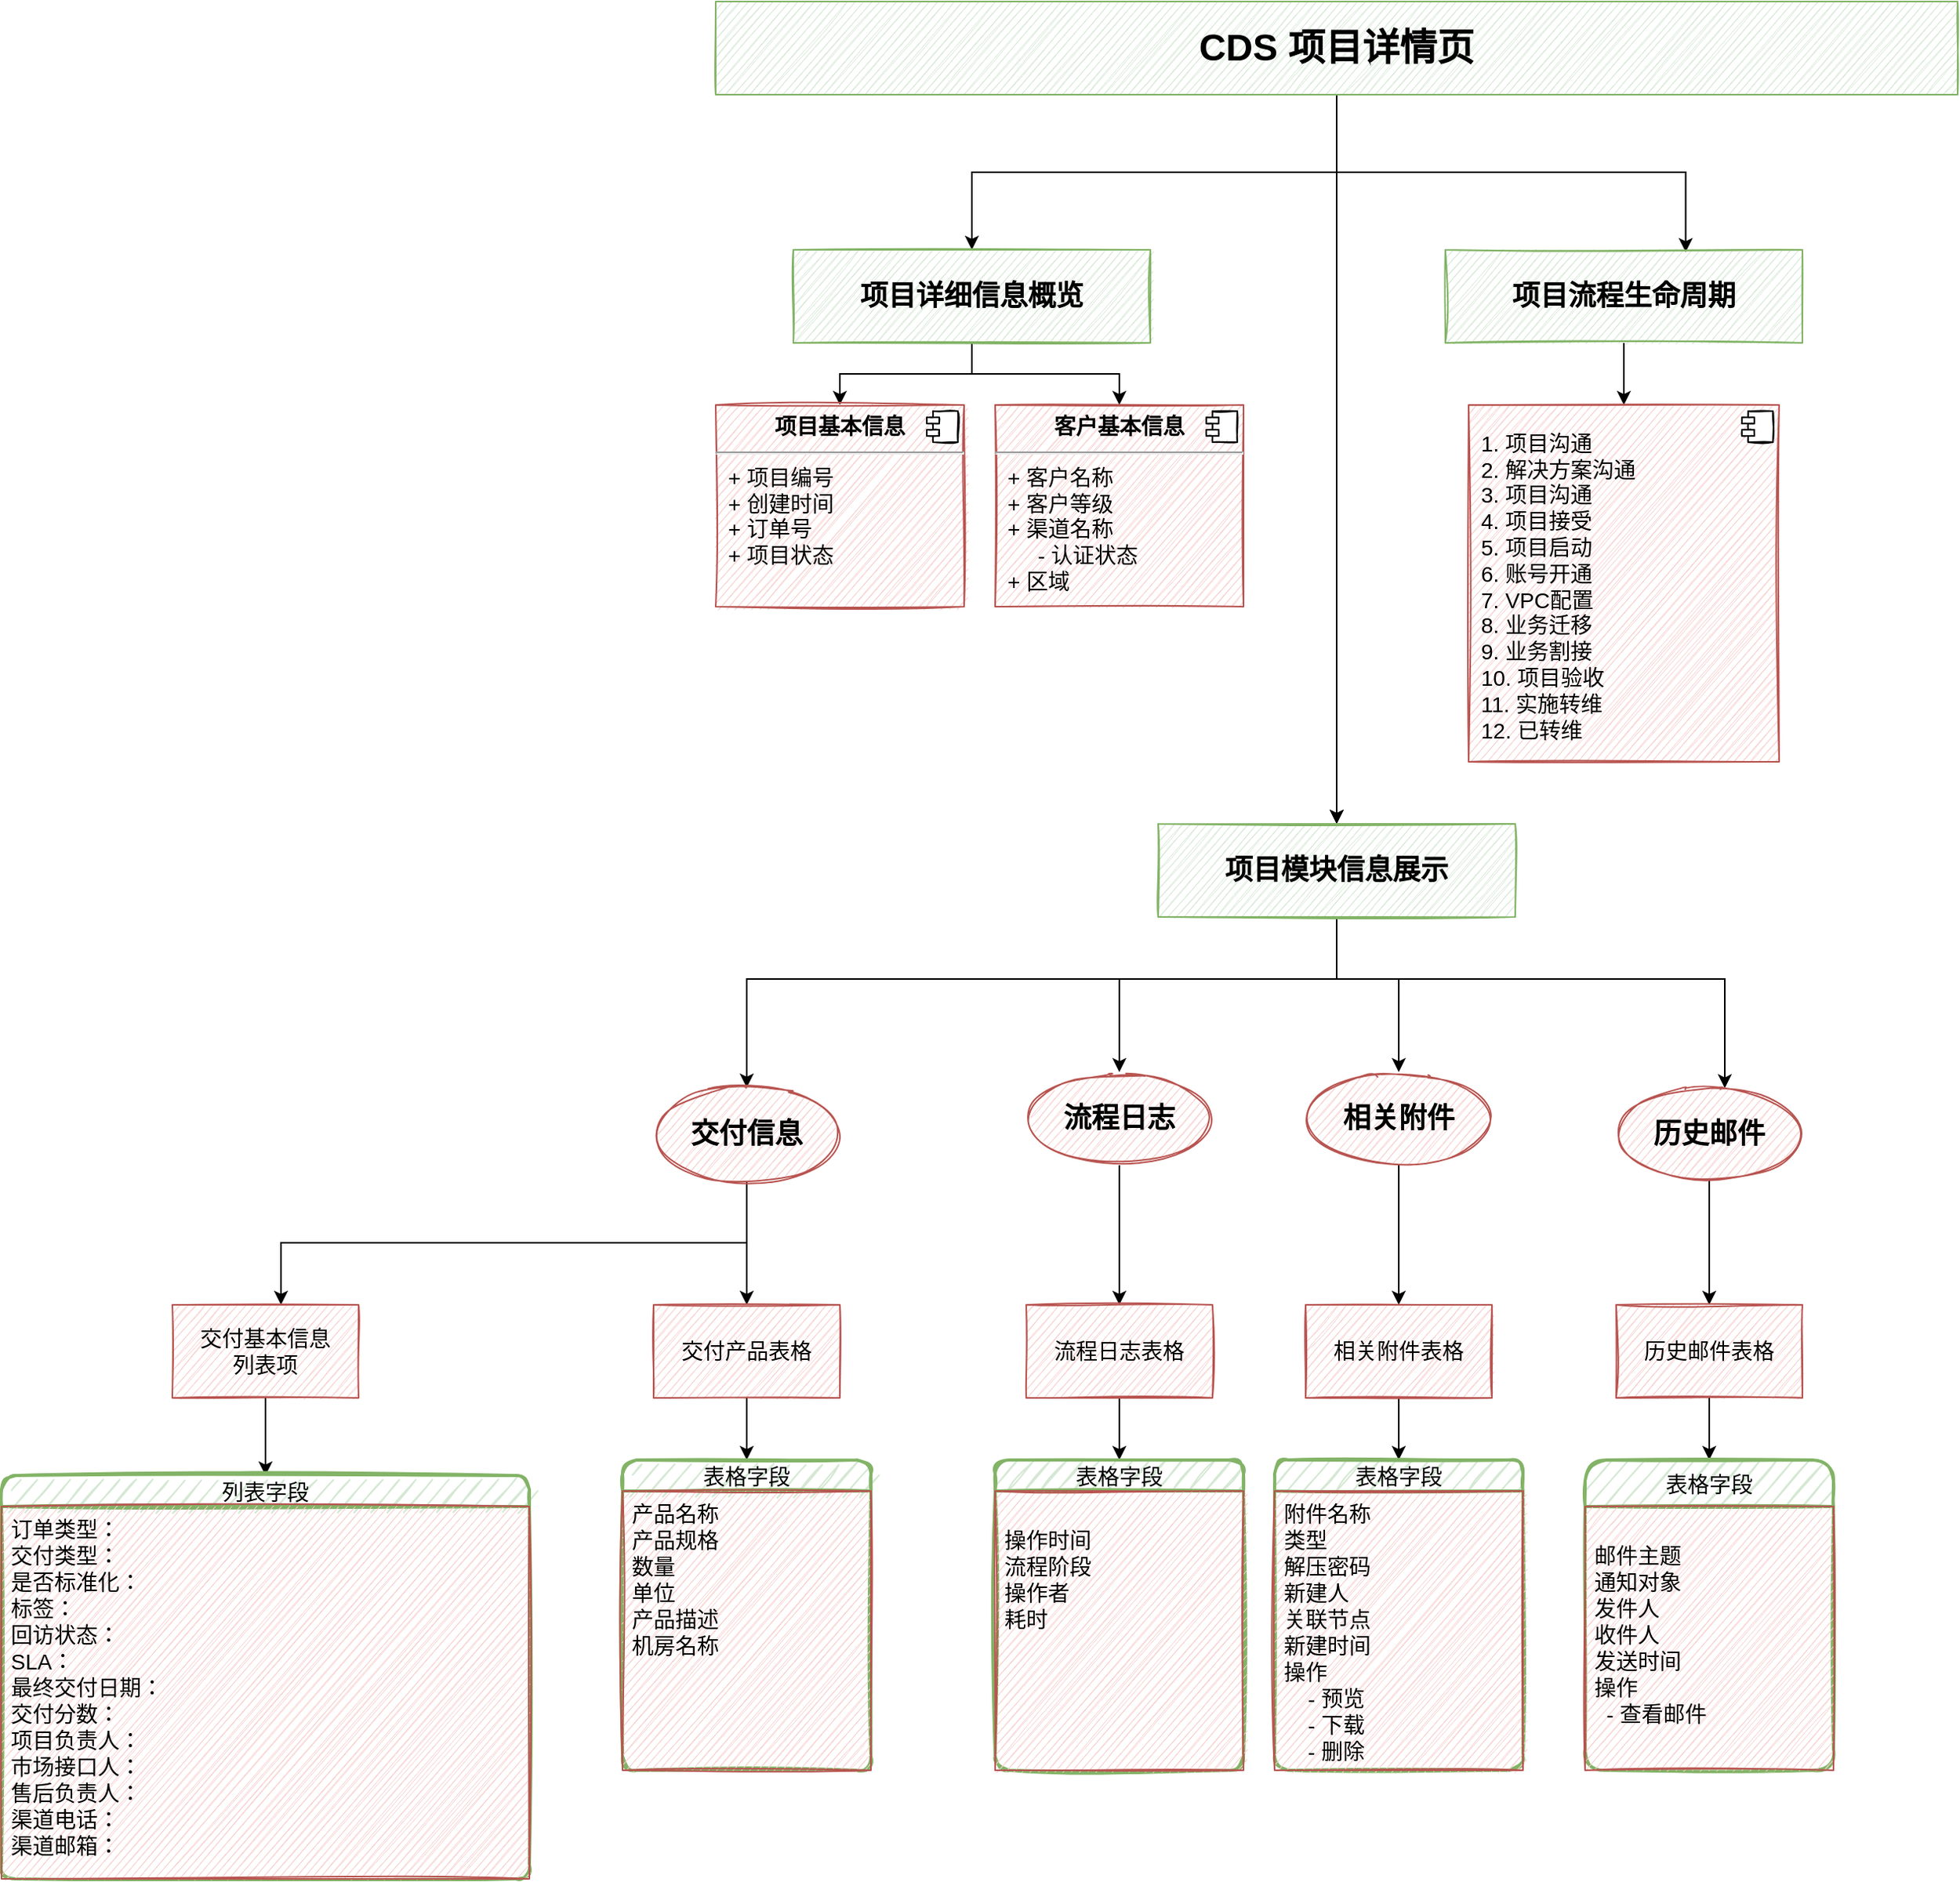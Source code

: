 <mxfile version="20.2.2" type="github">
  <diagram id="wAoIgG7vKwJQs3ceLdWb" name="第 1 页">
    <mxGraphModel dx="1839" dy="452" grid="1" gridSize="10" guides="1" tooltips="1" connect="1" arrows="1" fold="1" page="1" pageScale="1" pageWidth="827" pageHeight="1169" math="0" shadow="0">
      <root>
        <mxCell id="0" />
        <mxCell id="1" parent="0" />
        <mxCell id="1InXFJTsQWki-XIseqBD-3" value="" style="edgeStyle=orthogonalEdgeStyle;rounded=0;orthogonalLoop=1;jettySize=auto;html=1;fontSize=24;" edge="1" parent="1" source="1InXFJTsQWki-XIseqBD-1" target="1InXFJTsQWki-XIseqBD-2">
          <mxGeometry relative="1" as="geometry" />
        </mxCell>
        <mxCell id="1InXFJTsQWki-XIseqBD-5" value="" style="edgeStyle=orthogonalEdgeStyle;rounded=0;orthogonalLoop=1;jettySize=auto;html=1;fontSize=14;" edge="1" parent="1" source="1InXFJTsQWki-XIseqBD-1" target="1InXFJTsQWki-XIseqBD-4">
          <mxGeometry relative="1" as="geometry" />
        </mxCell>
        <mxCell id="1InXFJTsQWki-XIseqBD-6" value="" style="edgeStyle=orthogonalEdgeStyle;rounded=0;orthogonalLoop=1;jettySize=auto;html=1;fontSize=14;" edge="1" parent="1" source="1InXFJTsQWki-XIseqBD-1" target="1InXFJTsQWki-XIseqBD-4">
          <mxGeometry relative="1" as="geometry" />
        </mxCell>
        <mxCell id="1InXFJTsQWki-XIseqBD-36" style="edgeStyle=orthogonalEdgeStyle;rounded=0;orthogonalLoop=1;jettySize=auto;html=1;exitX=0.5;exitY=1;exitDx=0;exitDy=0;entryX=0.673;entryY=0.024;entryDx=0;entryDy=0;entryPerimeter=0;fontSize=14;" edge="1" parent="1" source="1InXFJTsQWki-XIseqBD-1" target="1InXFJTsQWki-XIseqBD-7">
          <mxGeometry relative="1" as="geometry" />
        </mxCell>
        <mxCell id="1InXFJTsQWki-XIseqBD-1" value="&lt;font style=&quot;font-size: 24px;&quot;&gt;&lt;b style=&quot;&quot;&gt;CDS 项目详情页&lt;/b&gt;&lt;/font&gt;" style="rounded=0;whiteSpace=wrap;html=1;fillColor=#d5e8d4;strokeColor=#82b366;sketch=1;glass=0;shadow=0;" vertex="1" parent="1">
          <mxGeometry x="20" y="60" width="800" height="60" as="geometry" />
        </mxCell>
        <mxCell id="1InXFJTsQWki-XIseqBD-27" style="edgeStyle=orthogonalEdgeStyle;rounded=0;orthogonalLoop=1;jettySize=auto;html=1;entryX=0.5;entryY=0;entryDx=0;entryDy=0;fontSize=14;" edge="1" parent="1" source="1InXFJTsQWki-XIseqBD-2" target="1InXFJTsQWki-XIseqBD-25">
          <mxGeometry relative="1" as="geometry" />
        </mxCell>
        <mxCell id="1InXFJTsQWki-XIseqBD-30" style="edgeStyle=orthogonalEdgeStyle;rounded=0;orthogonalLoop=1;jettySize=auto;html=1;entryX=0.5;entryY=0;entryDx=0;entryDy=0;fontSize=14;" edge="1" parent="1" source="1InXFJTsQWki-XIseqBD-2" target="1InXFJTsQWki-XIseqBD-28">
          <mxGeometry relative="1" as="geometry" />
        </mxCell>
        <mxCell id="1InXFJTsQWki-XIseqBD-2" value="&lt;font size=&quot;1&quot; style=&quot;&quot;&gt;&lt;b style=&quot;font-size: 18px;&quot;&gt;项目详细信息概览&lt;/b&gt;&lt;/font&gt;" style="whiteSpace=wrap;html=1;fillColor=#d5e8d4;strokeColor=#82b366;rounded=0;sketch=1;glass=0;shadow=0;" vertex="1" parent="1">
          <mxGeometry x="70" y="220" width="230" height="60" as="geometry" />
        </mxCell>
        <mxCell id="1InXFJTsQWki-XIseqBD-14" value="" style="edgeStyle=orthogonalEdgeStyle;rounded=0;orthogonalLoop=1;jettySize=auto;html=1;fontSize=14;" edge="1" parent="1" source="1InXFJTsQWki-XIseqBD-4" target="1InXFJTsQWki-XIseqBD-13">
          <mxGeometry relative="1" as="geometry">
            <Array as="points">
              <mxPoint x="420" y="690" />
              <mxPoint x="280" y="690" />
            </Array>
          </mxGeometry>
        </mxCell>
        <mxCell id="1InXFJTsQWki-XIseqBD-16" value="" style="edgeStyle=orthogonalEdgeStyle;rounded=0;orthogonalLoop=1;jettySize=auto;html=1;fontSize=14;" edge="1" parent="1" source="1InXFJTsQWki-XIseqBD-4" target="1InXFJTsQWki-XIseqBD-15">
          <mxGeometry relative="1" as="geometry">
            <Array as="points">
              <mxPoint x="420" y="690" />
              <mxPoint x="460" y="690" />
            </Array>
          </mxGeometry>
        </mxCell>
        <mxCell id="1InXFJTsQWki-XIseqBD-18" value="" style="edgeStyle=orthogonalEdgeStyle;rounded=0;orthogonalLoop=1;jettySize=auto;html=1;fontSize=14;" edge="1" parent="1" source="1InXFJTsQWki-XIseqBD-4" target="1InXFJTsQWki-XIseqBD-17">
          <mxGeometry relative="1" as="geometry">
            <Array as="points">
              <mxPoint x="420" y="690" />
              <mxPoint x="670" y="690" />
              <mxPoint x="670" y="800" />
            </Array>
          </mxGeometry>
        </mxCell>
        <mxCell id="1InXFJTsQWki-XIseqBD-19" style="edgeStyle=orthogonalEdgeStyle;rounded=0;orthogonalLoop=1;jettySize=auto;html=1;fontSize=14;" edge="1" parent="1" source="1InXFJTsQWki-XIseqBD-4" target="1InXFJTsQWki-XIseqBD-11">
          <mxGeometry relative="1" as="geometry">
            <Array as="points">
              <mxPoint x="420" y="690" />
              <mxPoint x="40" y="690" />
            </Array>
          </mxGeometry>
        </mxCell>
        <mxCell id="1InXFJTsQWki-XIseqBD-4" value="&lt;font style=&quot;font-size: 18px;&quot;&gt;&lt;b style=&quot;&quot;&gt;项目模块信息展示&lt;/b&gt;&lt;/font&gt;" style="whiteSpace=wrap;html=1;fillColor=#d5e8d4;strokeColor=#82b366;rounded=0;sketch=1;glass=0;shadow=0;" vertex="1" parent="1">
          <mxGeometry x="305" y="590" width="230" height="60" as="geometry" />
        </mxCell>
        <mxCell id="1InXFJTsQWki-XIseqBD-34" style="edgeStyle=orthogonalEdgeStyle;rounded=0;orthogonalLoop=1;jettySize=auto;html=1;entryX=0.5;entryY=0;entryDx=0;entryDy=0;fontSize=14;" edge="1" parent="1" source="1InXFJTsQWki-XIseqBD-7" target="1InXFJTsQWki-XIseqBD-32">
          <mxGeometry relative="1" as="geometry" />
        </mxCell>
        <mxCell id="1InXFJTsQWki-XIseqBD-7" value="&lt;font size=&quot;1&quot; style=&quot;&quot;&gt;&lt;b style=&quot;font-size: 18px;&quot;&gt;项目流程生命周期&lt;/b&gt;&lt;/font&gt;" style="whiteSpace=wrap;html=1;fillColor=#d5e8d4;strokeColor=#82b366;rounded=0;sketch=1;glass=0;shadow=0;" vertex="1" parent="1">
          <mxGeometry x="490" y="220" width="230" height="60" as="geometry" />
        </mxCell>
        <mxCell id="1InXFJTsQWki-XIseqBD-38" value="" style="edgeStyle=orthogonalEdgeStyle;rounded=0;orthogonalLoop=1;jettySize=auto;html=1;fontSize=14;" edge="1" parent="1" source="1InXFJTsQWki-XIseqBD-11" target="1InXFJTsQWki-XIseqBD-37">
          <mxGeometry relative="1" as="geometry">
            <Array as="points">
              <mxPoint x="40" y="860" />
              <mxPoint x="-260" y="860" />
            </Array>
          </mxGeometry>
        </mxCell>
        <mxCell id="1InXFJTsQWki-XIseqBD-40" value="" style="edgeStyle=orthogonalEdgeStyle;rounded=0;orthogonalLoop=1;jettySize=auto;html=1;fontSize=14;" edge="1" parent="1" source="1InXFJTsQWki-XIseqBD-11" target="1InXFJTsQWki-XIseqBD-39">
          <mxGeometry relative="1" as="geometry" />
        </mxCell>
        <mxCell id="1InXFJTsQWki-XIseqBD-11" value="&lt;font style=&quot;font-size: 18px;&quot;&gt;交付信息&lt;/font&gt;" style="ellipse;whiteSpace=wrap;html=1;fillColor=#f8cecc;strokeColor=#b85450;rounded=0;sketch=1;glass=0;shadow=0;fontStyle=1;fontSize=14;" vertex="1" parent="1">
          <mxGeometry x="-20" y="760" width="120" height="60" as="geometry" />
        </mxCell>
        <mxCell id="1InXFJTsQWki-XIseqBD-42" value="" style="edgeStyle=orthogonalEdgeStyle;rounded=0;orthogonalLoop=1;jettySize=auto;html=1;fontSize=14;" edge="1" parent="1" source="1InXFJTsQWki-XIseqBD-13" target="1InXFJTsQWki-XIseqBD-41">
          <mxGeometry relative="1" as="geometry" />
        </mxCell>
        <mxCell id="1InXFJTsQWki-XIseqBD-13" value="&lt;font style=&quot;font-size: 18px;&quot;&gt;流程日志&lt;/font&gt;" style="ellipse;whiteSpace=wrap;html=1;fillColor=#f8cecc;strokeColor=#b85450;rounded=0;sketch=1;glass=0;shadow=0;fontStyle=1;fontSize=14;" vertex="1" parent="1">
          <mxGeometry x="220" y="750" width="120" height="60" as="geometry" />
        </mxCell>
        <mxCell id="1InXFJTsQWki-XIseqBD-44" value="" style="edgeStyle=orthogonalEdgeStyle;rounded=0;orthogonalLoop=1;jettySize=auto;html=1;fontSize=14;" edge="1" parent="1" source="1InXFJTsQWki-XIseqBD-15" target="1InXFJTsQWki-XIseqBD-43">
          <mxGeometry relative="1" as="geometry" />
        </mxCell>
        <mxCell id="1InXFJTsQWki-XIseqBD-15" value="&lt;font style=&quot;font-size: 18px;&quot;&gt;相关附件&lt;/font&gt;" style="ellipse;whiteSpace=wrap;html=1;fillColor=#f8cecc;strokeColor=#b85450;rounded=0;sketch=1;glass=0;shadow=0;fontStyle=1;fontSize=14;" vertex="1" parent="1">
          <mxGeometry x="400" y="750" width="120" height="60" as="geometry" />
        </mxCell>
        <mxCell id="1InXFJTsQWki-XIseqBD-46" value="" style="edgeStyle=orthogonalEdgeStyle;rounded=0;orthogonalLoop=1;jettySize=auto;html=1;fontSize=14;" edge="1" parent="1" source="1InXFJTsQWki-XIseqBD-17" target="1InXFJTsQWki-XIseqBD-45">
          <mxGeometry relative="1" as="geometry" />
        </mxCell>
        <mxCell id="1InXFJTsQWki-XIseqBD-17" value="&lt;font style=&quot;font-size: 18px;&quot;&gt;历史邮件&lt;/font&gt;" style="ellipse;whiteSpace=wrap;html=1;fillColor=#f8cecc;strokeColor=#b85450;rounded=0;sketch=1;glass=0;shadow=0;fontStyle=1;fontSize=14;" vertex="1" parent="1">
          <mxGeometry x="600" y="760" width="120" height="60" as="geometry" />
        </mxCell>
        <mxCell id="1InXFJTsQWki-XIseqBD-25" value="&lt;p style=&quot;margin:0px;margin-top:6px;text-align:center;&quot;&gt;&lt;b&gt;项目基本信息&lt;/b&gt;&lt;/p&gt;&lt;hr&gt;&lt;p style=&quot;margin:0px;margin-left:8px;&quot;&gt;+ 项目编号&lt;br&gt;+ 创建时间&lt;/p&gt;&lt;p style=&quot;margin:0px;margin-left:8px;&quot;&gt;+ 订单号&lt;/p&gt;&lt;p style=&quot;margin:0px;margin-left:8px;&quot;&gt;+ 项目状态&lt;/p&gt;" style="align=left;overflow=fill;html=1;dropTarget=0;rounded=0;shadow=0;glass=0;sketch=1;fontSize=14;fillColor=#f8cecc;strokeColor=#b85450;" vertex="1" parent="1">
          <mxGeometry x="20" y="320" width="160" height="130" as="geometry" />
        </mxCell>
        <mxCell id="1InXFJTsQWki-XIseqBD-26" value="" style="shape=component;jettyWidth=8;jettyHeight=4;rounded=0;shadow=0;glass=0;sketch=1;fontSize=14;" vertex="1" parent="1InXFJTsQWki-XIseqBD-25">
          <mxGeometry x="1" width="20" height="20" relative="1" as="geometry">
            <mxPoint x="-24" y="4" as="offset" />
          </mxGeometry>
        </mxCell>
        <mxCell id="1InXFJTsQWki-XIseqBD-28" value="&lt;p style=&quot;margin:0px;margin-top:6px;text-align:center;&quot;&gt;&lt;b&gt;客户基本信息&lt;/b&gt;&lt;/p&gt;&lt;hr&gt;&lt;p style=&quot;margin:0px;margin-left:8px;&quot;&gt;+ 客户名称&lt;br&gt;+ 客户等级&lt;/p&gt;&lt;p style=&quot;margin:0px;margin-left:8px;&quot;&gt;+ 渠道名称&lt;/p&gt;&lt;p style=&quot;margin:0px;margin-left:8px;&quot;&gt;&amp;nbsp; &amp;nbsp; &amp;nbsp;- 认证状态&lt;/p&gt;&lt;p style=&quot;margin:0px;margin-left:8px;&quot;&gt;+ 区域&lt;/p&gt;" style="align=left;overflow=fill;html=1;dropTarget=0;rounded=0;shadow=0;glass=0;sketch=1;fontSize=14;fillColor=#f8cecc;strokeColor=#b85450;" vertex="1" parent="1">
          <mxGeometry x="200" y="320" width="160" height="130" as="geometry" />
        </mxCell>
        <mxCell id="1InXFJTsQWki-XIseqBD-29" value="" style="shape=component;jettyWidth=8;jettyHeight=4;rounded=0;shadow=0;glass=0;sketch=1;fontSize=14;" vertex="1" parent="1InXFJTsQWki-XIseqBD-28">
          <mxGeometry x="1" width="20" height="20" relative="1" as="geometry">
            <mxPoint x="-24" y="4" as="offset" />
          </mxGeometry>
        </mxCell>
        <mxCell id="1InXFJTsQWki-XIseqBD-32" value="&lt;p style=&quot;margin: 0px 0px 0px 8px;&quot;&gt;&lt;br&gt;1. 项目沟通&lt;/p&gt;&lt;p style=&quot;margin: 0px 0px 0px 8px;&quot;&gt;2. 解决方案沟通&lt;/p&gt;&lt;p style=&quot;margin: 0px 0px 0px 8px;&quot;&gt;3. 项目沟通&lt;/p&gt;&lt;p style=&quot;margin: 0px 0px 0px 8px;&quot;&gt;4. 项目接受&lt;/p&gt;&lt;p style=&quot;margin: 0px 0px 0px 8px;&quot;&gt;5. 项目启动&lt;/p&gt;&lt;p style=&quot;margin: 0px 0px 0px 8px;&quot;&gt;6. 账号开通&lt;/p&gt;&lt;p style=&quot;margin: 0px 0px 0px 8px;&quot;&gt;7. VPC配置&lt;/p&gt;&lt;p style=&quot;margin: 0px 0px 0px 8px;&quot;&gt;8. 业务迁移&lt;/p&gt;&lt;p style=&quot;margin: 0px 0px 0px 8px;&quot;&gt;9. 业务割接&lt;/p&gt;&lt;p style=&quot;margin: 0px 0px 0px 8px;&quot;&gt;10. 项目验收&lt;/p&gt;&lt;p style=&quot;margin: 0px 0px 0px 8px;&quot;&gt;11. 实施转维&lt;/p&gt;&lt;p style=&quot;margin: 0px 0px 0px 8px;&quot;&gt;12. 已转维&lt;/p&gt;" style="align=left;overflow=fill;html=1;dropTarget=0;rounded=0;shadow=0;glass=0;sketch=1;fontSize=14;fillColor=#f8cecc;strokeColor=#b85450;" vertex="1" parent="1">
          <mxGeometry x="505" y="320" width="200" height="230" as="geometry" />
        </mxCell>
        <mxCell id="1InXFJTsQWki-XIseqBD-33" value="" style="shape=component;jettyWidth=8;jettyHeight=4;rounded=0;shadow=0;glass=0;sketch=1;fontSize=14;" vertex="1" parent="1InXFJTsQWki-XIseqBD-32">
          <mxGeometry x="1" width="20" height="20" relative="1" as="geometry">
            <mxPoint x="-24" y="4" as="offset" />
          </mxGeometry>
        </mxCell>
        <mxCell id="1InXFJTsQWki-XIseqBD-67" style="edgeStyle=orthogonalEdgeStyle;rounded=0;orthogonalLoop=1;jettySize=auto;html=1;entryX=0.5;entryY=0;entryDx=0;entryDy=0;fontSize=13;" edge="1" parent="1" source="1InXFJTsQWki-XIseqBD-37" target="1InXFJTsQWki-XIseqBD-65">
          <mxGeometry relative="1" as="geometry" />
        </mxCell>
        <mxCell id="1InXFJTsQWki-XIseqBD-37" value="&lt;font style=&quot;font-size: 14px;&quot;&gt;交付基本信息&lt;br&gt;列表项&lt;/font&gt;" style="whiteSpace=wrap;html=1;fillColor=#f8cecc;strokeColor=#b85450;rounded=0;sketch=1;glass=0;shadow=0;" vertex="1" parent="1">
          <mxGeometry x="-330" y="900" width="120" height="60" as="geometry" />
        </mxCell>
        <mxCell id="1InXFJTsQWki-XIseqBD-64" style="edgeStyle=orthogonalEdgeStyle;rounded=0;orthogonalLoop=1;jettySize=auto;html=1;entryX=0.5;entryY=0;entryDx=0;entryDy=0;fontSize=13;" edge="1" parent="1" source="1InXFJTsQWki-XIseqBD-39" target="1InXFJTsQWki-XIseqBD-61">
          <mxGeometry relative="1" as="geometry" />
        </mxCell>
        <mxCell id="1InXFJTsQWki-XIseqBD-39" value="&lt;font style=&quot;font-size: 14px;&quot;&gt;交付产品表格&lt;/font&gt;" style="whiteSpace=wrap;html=1;fillColor=#f8cecc;strokeColor=#b85450;rounded=0;sketch=1;glass=0;shadow=0;" vertex="1" parent="1">
          <mxGeometry x="-20" y="900" width="120" height="60" as="geometry" />
        </mxCell>
        <mxCell id="1InXFJTsQWki-XIseqBD-60" style="edgeStyle=orthogonalEdgeStyle;rounded=0;orthogonalLoop=1;jettySize=auto;html=1;entryX=0.5;entryY=0;entryDx=0;entryDy=0;fontSize=13;" edge="1" parent="1" source="1InXFJTsQWki-XIseqBD-41" target="1InXFJTsQWki-XIseqBD-58">
          <mxGeometry relative="1" as="geometry" />
        </mxCell>
        <mxCell id="1InXFJTsQWki-XIseqBD-41" value="&lt;font style=&quot;font-size: 14px;&quot;&gt;流程日志表格&lt;/font&gt;" style="whiteSpace=wrap;html=1;fillColor=#f8cecc;strokeColor=#b85450;rounded=0;sketch=1;glass=0;shadow=0;" vertex="1" parent="1">
          <mxGeometry x="220" y="900" width="120" height="60" as="geometry" />
        </mxCell>
        <mxCell id="1InXFJTsQWki-XIseqBD-57" style="edgeStyle=orthogonalEdgeStyle;rounded=0;orthogonalLoop=1;jettySize=auto;html=1;entryX=0.5;entryY=0;entryDx=0;entryDy=0;fontSize=13;" edge="1" parent="1" source="1InXFJTsQWki-XIseqBD-43" target="1InXFJTsQWki-XIseqBD-55">
          <mxGeometry relative="1" as="geometry" />
        </mxCell>
        <mxCell id="1InXFJTsQWki-XIseqBD-43" value="&lt;font style=&quot;font-size: 14px;&quot;&gt;相关附件表格&lt;/font&gt;" style="whiteSpace=wrap;html=1;fillColor=#f8cecc;strokeColor=#b85450;rounded=0;sketch=1;glass=0;shadow=0;" vertex="1" parent="1">
          <mxGeometry x="400" y="900" width="120" height="60" as="geometry" />
        </mxCell>
        <mxCell id="1InXFJTsQWki-XIseqBD-54" style="edgeStyle=orthogonalEdgeStyle;rounded=0;orthogonalLoop=1;jettySize=auto;html=1;entryX=0.5;entryY=0;entryDx=0;entryDy=0;fontSize=14;" edge="1" parent="1" source="1InXFJTsQWki-XIseqBD-45" target="1InXFJTsQWki-XIseqBD-52">
          <mxGeometry relative="1" as="geometry" />
        </mxCell>
        <mxCell id="1InXFJTsQWki-XIseqBD-45" value="&lt;font style=&quot;font-size: 14px;&quot;&gt;历史邮件表格&lt;/font&gt;" style="whiteSpace=wrap;html=1;fillColor=#f8cecc;strokeColor=#b85450;rounded=0;sketch=1;glass=0;shadow=0;" vertex="1" parent="1">
          <mxGeometry x="600" y="900" width="120" height="60" as="geometry" />
        </mxCell>
        <mxCell id="1InXFJTsQWki-XIseqBD-52" value="表格字段" style="swimlane;childLayout=stackLayout;horizontal=1;startSize=30;horizontalStack=0;rounded=1;fontSize=14;fontStyle=0;strokeWidth=2;resizeParent=0;resizeLast=1;shadow=0;dashed=0;align=center;glass=0;sketch=1;fillColor=#d5e8d4;strokeColor=#82b366;" vertex="1" parent="1">
          <mxGeometry x="580" y="1000" width="160" height="200" as="geometry" />
        </mxCell>
        <mxCell id="1InXFJTsQWki-XIseqBD-53" value="&#xa;邮件主题&#xa;通知对象&#xa;发件人&#xa;收件人&#xa;发送时间&#xa;操作&#xa;  - 查看邮件" style="align=left;strokeColor=#b85450;fillColor=#f8cecc;spacingLeft=4;fontSize=14;verticalAlign=top;resizable=0;rotatable=0;part=1;rounded=0;shadow=0;glass=0;sketch=1;" vertex="1" parent="1InXFJTsQWki-XIseqBD-52">
          <mxGeometry y="30" width="160" height="170" as="geometry" />
        </mxCell>
        <mxCell id="1InXFJTsQWki-XIseqBD-55" value="表格字段" style="swimlane;childLayout=stackLayout;horizontal=1;startSize=20;horizontalStack=0;rounded=1;fontSize=14;fontStyle=0;strokeWidth=2;resizeParent=0;resizeLast=1;shadow=0;dashed=0;align=center;glass=0;sketch=1;fillColor=#d5e8d4;strokeColor=#82b366;" vertex="1" parent="1">
          <mxGeometry x="380" y="1000" width="160" height="200" as="geometry" />
        </mxCell>
        <mxCell id="1InXFJTsQWki-XIseqBD-56" value="附件名称&#xa;类型&#xa;解压密码&#xa;新建人&#xa;关联节点&#xa;新建时间&#xa;操作&#xa;    - 预览&#xa;    - 下载&#xa;    - 删除" style="align=left;strokeColor=#b85450;fillColor=#f8cecc;spacingLeft=4;fontSize=14;verticalAlign=top;resizable=0;rotatable=0;part=1;rounded=0;shadow=0;glass=0;sketch=1;" vertex="1" parent="1InXFJTsQWki-XIseqBD-55">
          <mxGeometry y="20" width="160" height="180" as="geometry" />
        </mxCell>
        <mxCell id="1InXFJTsQWki-XIseqBD-58" value="表格字段" style="swimlane;childLayout=stackLayout;horizontal=1;startSize=20;horizontalStack=0;rounded=1;fontSize=14;fontStyle=0;strokeWidth=2;resizeParent=0;resizeLast=1;shadow=0;dashed=0;align=center;glass=0;sketch=1;fillColor=#d5e8d4;strokeColor=#82b366;" vertex="1" parent="1">
          <mxGeometry x="200" y="1000" width="160" height="200" as="geometry" />
        </mxCell>
        <mxCell id="1InXFJTsQWki-XIseqBD-59" value="	&#xa;操作时间&#xa;流程阶段&#xa;操作者&#xa;耗时" style="align=left;strokeColor=#b85450;fillColor=#f8cecc;spacingLeft=4;fontSize=14;verticalAlign=top;resizable=0;rotatable=0;part=1;rounded=0;shadow=0;glass=0;sketch=1;" vertex="1" parent="1InXFJTsQWki-XIseqBD-58">
          <mxGeometry y="20" width="160" height="180" as="geometry" />
        </mxCell>
        <mxCell id="1InXFJTsQWki-XIseqBD-61" value="表格字段" style="swimlane;childLayout=stackLayout;horizontal=1;startSize=20;horizontalStack=0;rounded=1;fontSize=14;fontStyle=0;strokeWidth=2;resizeParent=0;resizeLast=1;shadow=0;dashed=0;align=center;glass=0;sketch=1;fillColor=#d5e8d4;strokeColor=#82b366;" vertex="1" parent="1">
          <mxGeometry x="-40" y="1000" width="160" height="200" as="geometry" />
        </mxCell>
        <mxCell id="1InXFJTsQWki-XIseqBD-62" value="产品名称&#xa;产品规格&#xa;数量&#xa;单位&#xa;产品描述&#xa;机房名称" style="align=left;strokeColor=#b85450;fillColor=#f8cecc;spacingLeft=4;fontSize=14;verticalAlign=top;resizable=0;rotatable=0;part=1;rounded=0;shadow=0;glass=0;sketch=1;" vertex="1" parent="1InXFJTsQWki-XIseqBD-61">
          <mxGeometry y="20" width="160" height="180" as="geometry" />
        </mxCell>
        <mxCell id="1InXFJTsQWki-XIseqBD-65" value="列表字段" style="swimlane;childLayout=stackLayout;horizontal=1;startSize=20;horizontalStack=0;rounded=1;fontSize=14;fontStyle=0;strokeWidth=2;resizeParent=0;resizeLast=1;shadow=0;dashed=0;align=center;glass=0;sketch=1;fillColor=#d5e8d4;strokeColor=#82b366;" vertex="1" parent="1">
          <mxGeometry x="-440" y="1010" width="340" height="260" as="geometry" />
        </mxCell>
        <mxCell id="1InXFJTsQWki-XIseqBD-66" value="订单类型：&#xa;交付类型：&#xa;是否标准化：&#xa;标签：&#xa;回访状态：&#xa;SLA：&#xa;最终交付日期：&#xa;交付分数：&#xa;项目负责人：&#xa;市场接口人：&#xa;售后负责人：&#xa;渠道电话：&#xa;渠道邮箱：" style="align=left;strokeColor=#b85450;fillColor=#f8cecc;spacingLeft=4;fontSize=14;verticalAlign=top;resizable=0;rotatable=0;part=1;rounded=0;shadow=0;glass=0;sketch=1;" vertex="1" parent="1InXFJTsQWki-XIseqBD-65">
          <mxGeometry y="20" width="340" height="240" as="geometry" />
        </mxCell>
      </root>
    </mxGraphModel>
  </diagram>
</mxfile>
